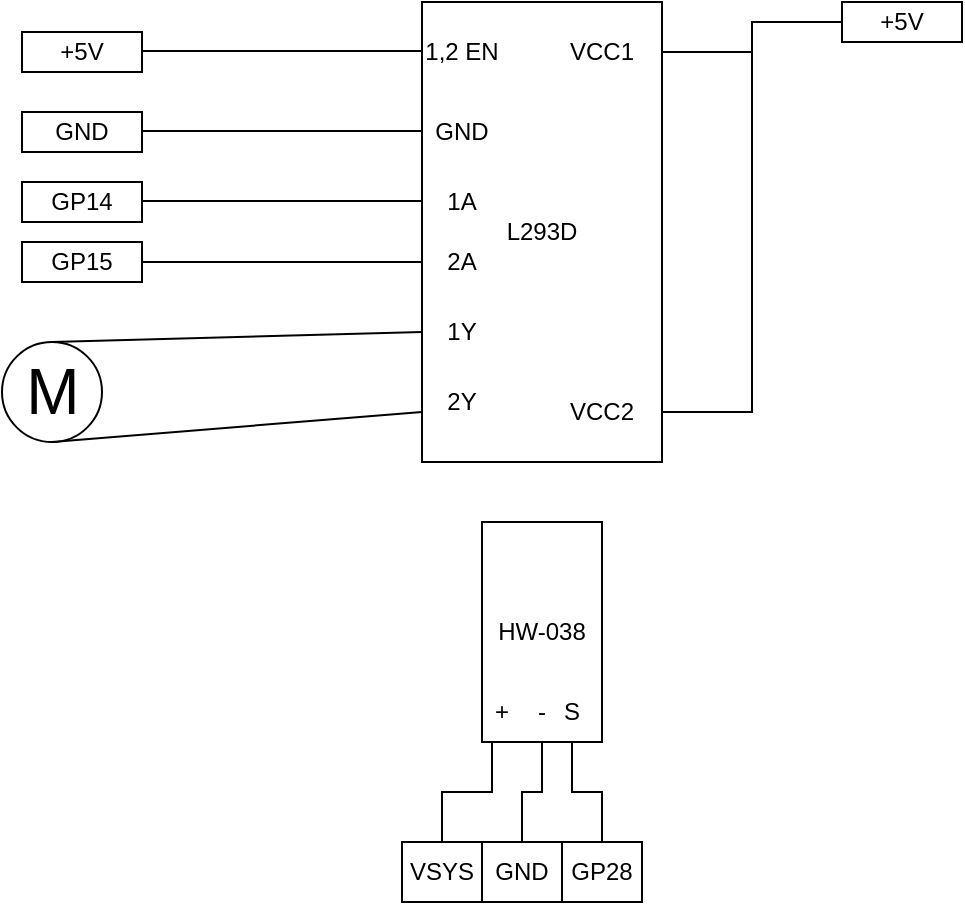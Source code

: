 <mxfile version="24.1.0" type="github">
  <diagram name="Page-1" id="7e0a89b8-554c-2b80-1dc8-d5c74ca68de4">
    <mxGraphModel dx="792" dy="1144" grid="1" gridSize="10" guides="1" tooltips="1" connect="1" arrows="1" fold="1" page="1" pageScale="1" pageWidth="1100" pageHeight="850" background="none" math="0" shadow="0">
      <root>
        <mxCell id="0" />
        <mxCell id="1" parent="0" />
        <mxCell id="JiaSUfVuYGxQKXb7Q7at-2" value="GP14" style="rounded=0;whiteSpace=wrap;html=1;" parent="1" vertex="1">
          <mxGeometry x="80" y="200" width="60" height="20" as="geometry" />
        </mxCell>
        <mxCell id="JiaSUfVuYGxQKXb7Q7at-3" value="GP15" style="rounded=0;whiteSpace=wrap;html=1;" parent="1" vertex="1">
          <mxGeometry x="80" y="230" width="60" height="20" as="geometry" />
        </mxCell>
        <mxCell id="JiaSUfVuYGxQKXb7Q7at-4" value="L293D" style="rounded=0;whiteSpace=wrap;html=1;" parent="1" vertex="1">
          <mxGeometry x="280" y="110" width="120" height="230" as="geometry" />
        </mxCell>
        <mxCell id="JiaSUfVuYGxQKXb7Q7at-8" value="" style="endArrow=none;html=1;rounded=0;exitX=1;exitY=0.5;exitDx=0;exitDy=0;" parent="1" source="JiaSUfVuYGxQKXb7Q7at-3" edge="1">
          <mxGeometry width="50" height="50" relative="1" as="geometry">
            <mxPoint x="140" y="360" as="sourcePoint" />
            <mxPoint x="280" y="240" as="targetPoint" />
          </mxGeometry>
        </mxCell>
        <mxCell id="JiaSUfVuYGxQKXb7Q7at-9" value="" style="endArrow=none;html=1;rounded=0;exitX=1;exitY=0.5;exitDx=0;exitDy=0;" parent="1" edge="1">
          <mxGeometry width="50" height="50" relative="1" as="geometry">
            <mxPoint x="140" y="209.5" as="sourcePoint" />
            <mxPoint x="280" y="209.5" as="targetPoint" />
          </mxGeometry>
        </mxCell>
        <mxCell id="JiaSUfVuYGxQKXb7Q7at-10" value="1A" style="text;html=1;align=center;verticalAlign=middle;whiteSpace=wrap;rounded=0;" parent="1" vertex="1">
          <mxGeometry x="270" y="195" width="60" height="30" as="geometry" />
        </mxCell>
        <mxCell id="JiaSUfVuYGxQKXb7Q7at-11" value="2A" style="text;html=1;align=center;verticalAlign=middle;whiteSpace=wrap;rounded=0;" parent="1" vertex="1">
          <mxGeometry x="270" y="225" width="60" height="30" as="geometry" />
        </mxCell>
        <mxCell id="JiaSUfVuYGxQKXb7Q7at-12" value="1,2 EN" style="text;html=1;align=center;verticalAlign=middle;whiteSpace=wrap;rounded=0;" parent="1" vertex="1">
          <mxGeometry x="270" y="120" width="60" height="30" as="geometry" />
        </mxCell>
        <mxCell id="JiaSUfVuYGxQKXb7Q7at-13" value="+5V" style="rounded=0;whiteSpace=wrap;html=1;" parent="1" vertex="1">
          <mxGeometry x="80" y="125" width="60" height="20" as="geometry" />
        </mxCell>
        <mxCell id="JiaSUfVuYGxQKXb7Q7at-14" value="" style="endArrow=none;html=1;rounded=0;exitX=1;exitY=0.5;exitDx=0;exitDy=0;" parent="1" edge="1">
          <mxGeometry width="50" height="50" relative="1" as="geometry">
            <mxPoint x="140" y="134.5" as="sourcePoint" />
            <mxPoint x="280" y="134.5" as="targetPoint" />
          </mxGeometry>
        </mxCell>
        <mxCell id="JiaSUfVuYGxQKXb7Q7at-15" value="M" style="verticalLabelPosition=middle;shadow=0;dashed=0;align=center;html=1;verticalAlign=middle;strokeWidth=1;shape=ellipse;fontSize=32;perimeter=ellipsePerimeter;" parent="1" vertex="1">
          <mxGeometry x="70" y="280" width="50" height="50" as="geometry" />
        </mxCell>
        <mxCell id="JiaSUfVuYGxQKXb7Q7at-16" value="1Y" style="text;html=1;align=center;verticalAlign=middle;whiteSpace=wrap;rounded=0;" parent="1" vertex="1">
          <mxGeometry x="280" y="260" width="40" height="30" as="geometry" />
        </mxCell>
        <mxCell id="JiaSUfVuYGxQKXb7Q7at-17" value="2Y" style="text;html=1;align=center;verticalAlign=middle;whiteSpace=wrap;rounded=0;" parent="1" vertex="1">
          <mxGeometry x="275" y="300" width="50" height="20" as="geometry" />
        </mxCell>
        <mxCell id="JiaSUfVuYGxQKXb7Q7at-19" value="" style="endArrow=none;html=1;rounded=0;entryX=0;entryY=0.5;entryDx=0;entryDy=0;exitX=0.5;exitY=0;exitDx=0;exitDy=0;" parent="1" source="JiaSUfVuYGxQKXb7Q7at-15" target="JiaSUfVuYGxQKXb7Q7at-16" edge="1">
          <mxGeometry width="50" height="50" relative="1" as="geometry">
            <mxPoint x="130" y="280" as="sourcePoint" />
            <mxPoint x="430" y="460" as="targetPoint" />
            <Array as="points" />
          </mxGeometry>
        </mxCell>
        <mxCell id="JiaSUfVuYGxQKXb7Q7at-20" value="" style="endArrow=none;html=1;rounded=0;entryX=0;entryY=0.5;entryDx=0;entryDy=0;exitX=0.5;exitY=1;exitDx=0;exitDy=0;" parent="1" source="JiaSUfVuYGxQKXb7Q7at-15" edge="1">
          <mxGeometry width="50" height="50" relative="1" as="geometry">
            <mxPoint x="95" y="320" as="sourcePoint" />
            <mxPoint x="280" y="315" as="targetPoint" />
            <Array as="points" />
          </mxGeometry>
        </mxCell>
        <mxCell id="JiaSUfVuYGxQKXb7Q7at-21" value="GND" style="text;html=1;align=center;verticalAlign=middle;whiteSpace=wrap;rounded=0;" parent="1" vertex="1">
          <mxGeometry x="270" y="160" width="60" height="30" as="geometry" />
        </mxCell>
        <mxCell id="JiaSUfVuYGxQKXb7Q7at-22" value="GND" style="rounded=0;whiteSpace=wrap;html=1;" parent="1" vertex="1">
          <mxGeometry x="80" y="165" width="60" height="20" as="geometry" />
        </mxCell>
        <mxCell id="JiaSUfVuYGxQKXb7Q7at-23" value="" style="endArrow=none;html=1;rounded=0;exitX=1;exitY=0.5;exitDx=0;exitDy=0;" parent="1" edge="1">
          <mxGeometry width="50" height="50" relative="1" as="geometry">
            <mxPoint x="140" y="174.5" as="sourcePoint" />
            <mxPoint x="280" y="174.5" as="targetPoint" />
          </mxGeometry>
        </mxCell>
        <mxCell id="JiaSUfVuYGxQKXb7Q7at-24" value="+5V" style="rounded=0;whiteSpace=wrap;html=1;" parent="1" vertex="1">
          <mxGeometry x="490" y="110" width="60" height="20" as="geometry" />
        </mxCell>
        <mxCell id="JiaSUfVuYGxQKXb7Q7at-25" style="edgeStyle=orthogonalEdgeStyle;rounded=0;orthogonalLoop=1;jettySize=auto;html=1;exitX=0;exitY=0.5;exitDx=0;exitDy=0;entryX=1;entryY=0.5;entryDx=0;entryDy=0;endArrow=none;endFill=0;" parent="1" source="JiaSUfVuYGxQKXb7Q7at-24" target="JiaSUfVuYGxQKXb7Q7at-28" edge="1">
          <mxGeometry relative="1" as="geometry" />
        </mxCell>
        <mxCell id="JiaSUfVuYGxQKXb7Q7at-26" style="edgeStyle=orthogonalEdgeStyle;rounded=0;orthogonalLoop=1;jettySize=auto;html=1;exitX=0;exitY=0.5;exitDx=0;exitDy=0;entryX=1;entryY=0.5;entryDx=0;entryDy=0;endArrow=none;endFill=0;" parent="1" source="JiaSUfVuYGxQKXb7Q7at-24" target="JiaSUfVuYGxQKXb7Q7at-27" edge="1">
          <mxGeometry relative="1" as="geometry" />
        </mxCell>
        <mxCell id="JiaSUfVuYGxQKXb7Q7at-27" value="VCC2" style="text;html=1;align=center;verticalAlign=middle;whiteSpace=wrap;rounded=0;" parent="1" vertex="1">
          <mxGeometry x="340" y="300" width="60" height="30" as="geometry" />
        </mxCell>
        <mxCell id="JiaSUfVuYGxQKXb7Q7at-28" value="VCC1" style="text;html=1;align=center;verticalAlign=middle;whiteSpace=wrap;rounded=0;" parent="1" vertex="1">
          <mxGeometry x="340" y="120" width="60" height="30" as="geometry" />
        </mxCell>
        <mxCell id="JiaSUfVuYGxQKXb7Q7at-30" value="HW-038" style="rounded=0;whiteSpace=wrap;html=1;" parent="1" vertex="1">
          <mxGeometry x="310" y="370" width="60" height="110" as="geometry" />
        </mxCell>
        <mxCell id="JiaSUfVuYGxQKXb7Q7at-31" value="+" style="text;html=1;align=center;verticalAlign=middle;whiteSpace=wrap;rounded=0;" parent="1" vertex="1">
          <mxGeometry x="310" y="450" width="20" height="30" as="geometry" />
        </mxCell>
        <mxCell id="JiaSUfVuYGxQKXb7Q7at-32" value="-" style="text;html=1;align=center;verticalAlign=middle;whiteSpace=wrap;rounded=0;" parent="1" vertex="1">
          <mxGeometry x="330" y="450" width="20" height="30" as="geometry" />
        </mxCell>
        <mxCell id="JiaSUfVuYGxQKXb7Q7at-40" style="edgeStyle=orthogonalEdgeStyle;rounded=0;orthogonalLoop=1;jettySize=auto;html=1;exitX=0.5;exitY=1;exitDx=0;exitDy=0;entryX=0.5;entryY=0;entryDx=0;entryDy=0;endArrow=none;endFill=0;" parent="1" source="JiaSUfVuYGxQKXb7Q7at-33" target="JiaSUfVuYGxQKXb7Q7at-37" edge="1">
          <mxGeometry relative="1" as="geometry" />
        </mxCell>
        <mxCell id="JiaSUfVuYGxQKXb7Q7at-33" value="S" style="text;html=1;align=center;verticalAlign=middle;whiteSpace=wrap;rounded=0;" parent="1" vertex="1">
          <mxGeometry x="340" y="450" width="30" height="30" as="geometry" />
        </mxCell>
        <mxCell id="JiaSUfVuYGxQKXb7Q7at-38" style="edgeStyle=orthogonalEdgeStyle;rounded=0;orthogonalLoop=1;jettySize=auto;html=1;exitX=0.5;exitY=0;exitDx=0;exitDy=0;entryX=0.25;entryY=1;entryDx=0;entryDy=0;endArrow=none;endFill=0;" parent="1" source="JiaSUfVuYGxQKXb7Q7at-35" target="JiaSUfVuYGxQKXb7Q7at-31" edge="1">
          <mxGeometry relative="1" as="geometry" />
        </mxCell>
        <mxCell id="JiaSUfVuYGxQKXb7Q7at-35" value="VSYS" style="rounded=0;whiteSpace=wrap;html=1;" parent="1" vertex="1">
          <mxGeometry x="270" y="530" width="40" height="30" as="geometry" />
        </mxCell>
        <mxCell id="JiaSUfVuYGxQKXb7Q7at-39" style="edgeStyle=orthogonalEdgeStyle;rounded=0;orthogonalLoop=1;jettySize=auto;html=1;exitX=0.5;exitY=0;exitDx=0;exitDy=0;entryX=0;entryY=1;entryDx=0;entryDy=0;endArrow=none;endFill=0;" parent="1" source="JiaSUfVuYGxQKXb7Q7at-36" target="JiaSUfVuYGxQKXb7Q7at-33" edge="1">
          <mxGeometry relative="1" as="geometry" />
        </mxCell>
        <mxCell id="JiaSUfVuYGxQKXb7Q7at-36" value="GND" style="rounded=0;whiteSpace=wrap;html=1;" parent="1" vertex="1">
          <mxGeometry x="310" y="530" width="40" height="30" as="geometry" />
        </mxCell>
        <mxCell id="JiaSUfVuYGxQKXb7Q7at-37" value="GP28" style="rounded=0;whiteSpace=wrap;html=1;" parent="1" vertex="1">
          <mxGeometry x="350" y="530" width="40" height="30" as="geometry" />
        </mxCell>
      </root>
    </mxGraphModel>
  </diagram>
</mxfile>
